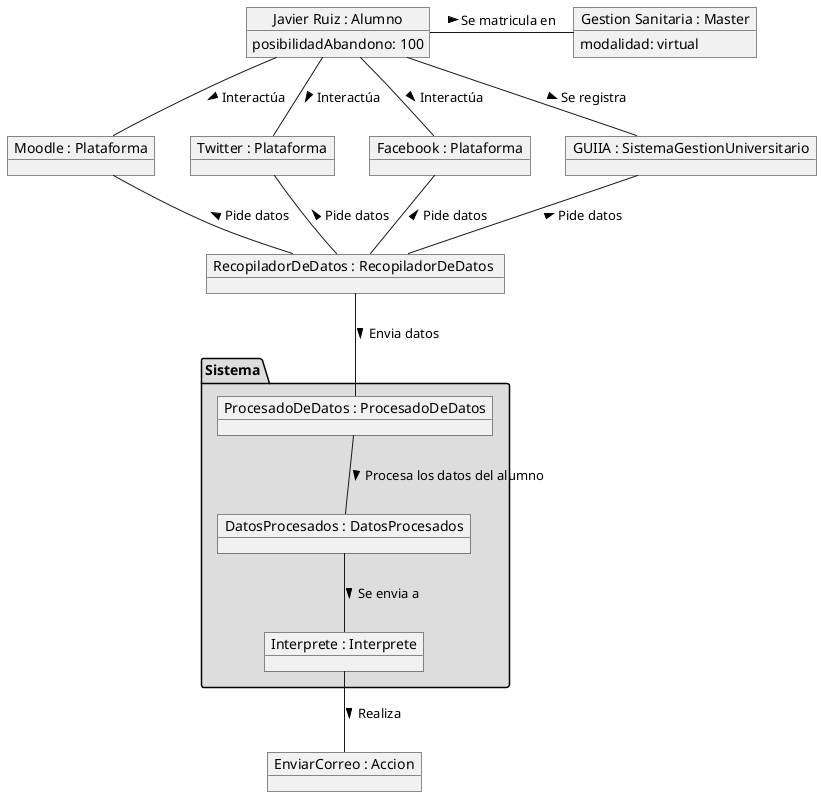 @startuml Objetos
object "Javier Ruiz : Alumno" as Alumno{
    posibilidadAbandono: 100
}

object "Gestion Sanitaria : Master" as Master {
    modalidad: virtual
}

object "Moodle : Plataforma" as Plataforma1
object "Twitter : Plataforma" as Plataforma2
object "Facebook : Plataforma" as Plataforma3
object "GUIIA : SistemaGestionUniversitario" as SistemaGestionUniversitario
object "RecopiladorDeDatos : RecopiladorDeDatos " as RecopiladorDeDatos 
package "Sistema" #DDDDDD {
    object "ProcesadoDeDatos : ProcesadoDeDatos" as ProcesadoDeDatos
    object "DatosProcesados : DatosProcesados" as DatosProcesados
    object "Interprete : Interprete" as Interprete
}

object "EnviarCorreo : Accion" as Accion

Alumno -r- Master : Se matricula en >
Alumno -- Plataforma1 : Interactúa >
Alumno -- Plataforma2 : Interactúa >
Alumno -- Plataforma3 : Interactúa >
Alumno -d- SistemaGestionUniversitario : Se registra >

SistemaGestionUniversitario -- RecopiladorDeDatos : Pide datos <
Plataforma1 -- RecopiladorDeDatos : Pide datos <
Plataforma2 -- RecopiladorDeDatos : Pide datos <
Plataforma3 -- RecopiladorDeDatos : Pide datos <
RecopiladorDeDatos --ProcesadoDeDatos : Envia datos >
ProcesadoDeDatos -d- DatosProcesados : Procesa los datos del alumno >
DatosProcesados -d- Interprete : Se envia a  >

Interprete -d- Accion : Realiza >

@enduml

